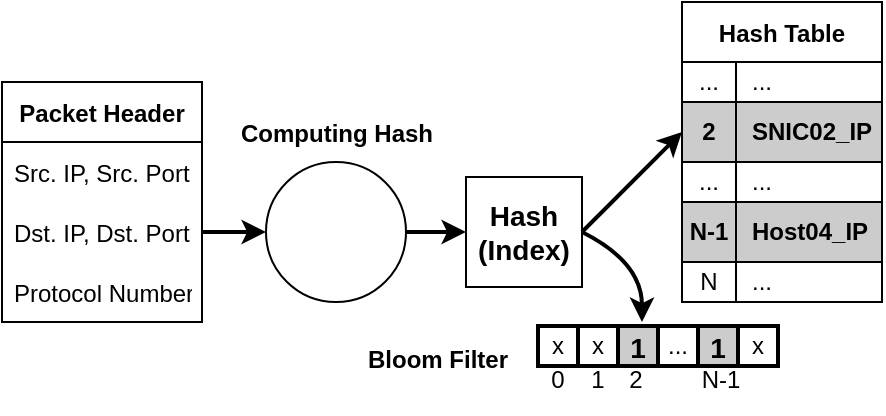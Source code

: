 <mxfile version="21.6.5" type="device" pages="2">
  <diagram id="z6GFneZXsX3bLya3yXDJ" name="Page-1">
    <mxGraphModel dx="1183" dy="696" grid="1" gridSize="10" guides="1" tooltips="1" connect="1" arrows="1" fold="1" page="1" pageScale="1" pageWidth="850" pageHeight="1100" math="0" shadow="0">
      <root>
        <mxCell id="0" />
        <mxCell id="1" parent="0" />
        <mxCell id="SzNj9BPnzzM-rA3rZb6I-1" value="Hash Table" style="shape=table;startSize=30;container=1;collapsible=0;childLayout=tableLayout;fixedRows=1;rowLines=1;fontStyle=1;rounded=0;shadow=0;swimlaneLine=1;resizeWidth=0;top=1;" parent="1" vertex="1">
          <mxGeometry x="370" y="50" width="100" height="150" as="geometry" />
        </mxCell>
        <mxCell id="SzNj9BPnzzM-rA3rZb6I-2" value="" style="shape=tableRow;horizontal=0;startSize=0;swimlaneHead=0;swimlaneBody=0;top=0;left=0;bottom=0;right=0;collapsible=0;dropTarget=0;fillColor=none;points=[[0,0.5],[1,0.5]];portConstraint=eastwest;" parent="SzNj9BPnzzM-rA3rZb6I-1" vertex="1">
          <mxGeometry y="30" width="100" height="20" as="geometry" />
        </mxCell>
        <mxCell id="SzNj9BPnzzM-rA3rZb6I-3" value="..." style="shape=partialRectangle;html=1;whiteSpace=wrap;connectable=0;fillColor=none;top=0;left=0;bottom=0;right=0;overflow=hidden;pointerEvents=1;" parent="SzNj9BPnzzM-rA3rZb6I-2" vertex="1">
          <mxGeometry width="27" height="20" as="geometry">
            <mxRectangle width="27" height="20" as="alternateBounds" />
          </mxGeometry>
        </mxCell>
        <mxCell id="SzNj9BPnzzM-rA3rZb6I-4" value="..." style="shape=partialRectangle;html=1;whiteSpace=wrap;connectable=0;fillColor=none;top=0;left=0;bottom=0;right=0;align=left;spacingLeft=6;overflow=hidden;strokeWidth=2;perimeterSpacing=2;" parent="SzNj9BPnzzM-rA3rZb6I-2" vertex="1">
          <mxGeometry x="27" width="73" height="20" as="geometry">
            <mxRectangle width="73" height="20" as="alternateBounds" />
          </mxGeometry>
        </mxCell>
        <mxCell id="SzNj9BPnzzM-rA3rZb6I-5" value="" style="shape=tableRow;horizontal=0;startSize=0;swimlaneHead=0;swimlaneBody=0;top=0;left=0;bottom=0;right=0;collapsible=0;dropTarget=0;fillColor=none;points=[[0,0.5],[1,0.5]];portConstraint=eastwest;" parent="SzNj9BPnzzM-rA3rZb6I-1" vertex="1">
          <mxGeometry y="50" width="100" height="30" as="geometry" />
        </mxCell>
        <mxCell id="SzNj9BPnzzM-rA3rZb6I-6" value="&lt;b&gt;2&lt;/b&gt;" style="shape=partialRectangle;html=1;whiteSpace=wrap;connectable=0;fillColor=#CCCCCC;top=1;left=1;bottom=1;right=1;overflow=hidden;gradientColor=none;perimeterSpacing=5;strokeWidth=1;shadow=0;" parent="SzNj9BPnzzM-rA3rZb6I-5" vertex="1">
          <mxGeometry width="27" height="30" as="geometry">
            <mxRectangle width="27" height="30" as="alternateBounds" />
          </mxGeometry>
        </mxCell>
        <mxCell id="SzNj9BPnzzM-rA3rZb6I-7" value="&lt;b&gt;SNIC02_IP&lt;/b&gt;" style="shape=partialRectangle;html=1;whiteSpace=wrap;connectable=0;fillColor=#CCCCCC;top=1;left=1;bottom=1;right=1;align=left;spacingLeft=6;overflow=hidden;strokeColor=default;strokeWidth=1;" parent="SzNj9BPnzzM-rA3rZb6I-5" vertex="1">
          <mxGeometry x="27" width="73" height="30" as="geometry">
            <mxRectangle width="73" height="30" as="alternateBounds" />
          </mxGeometry>
        </mxCell>
        <mxCell id="SzNj9BPnzzM-rA3rZb6I-8" value="" style="shape=tableRow;horizontal=0;startSize=0;swimlaneHead=0;swimlaneBody=0;top=0;left=0;bottom=0;right=0;collapsible=0;dropTarget=0;fillColor=none;points=[[0,0.5],[1,0.5]];portConstraint=eastwest;" parent="SzNj9BPnzzM-rA3rZb6I-1" vertex="1">
          <mxGeometry y="80" width="100" height="20" as="geometry" />
        </mxCell>
        <mxCell id="SzNj9BPnzzM-rA3rZb6I-9" value="..." style="shape=partialRectangle;html=1;whiteSpace=wrap;connectable=0;fillColor=none;top=0;left=0;bottom=0;right=0;overflow=hidden;" parent="SzNj9BPnzzM-rA3rZb6I-8" vertex="1">
          <mxGeometry width="27" height="20" as="geometry">
            <mxRectangle width="27" height="20" as="alternateBounds" />
          </mxGeometry>
        </mxCell>
        <mxCell id="SzNj9BPnzzM-rA3rZb6I-10" value="..." style="shape=partialRectangle;html=1;whiteSpace=wrap;connectable=0;fillColor=none;top=0;left=0;bottom=0;right=0;align=left;spacingLeft=6;overflow=hidden;" parent="SzNj9BPnzzM-rA3rZb6I-8" vertex="1">
          <mxGeometry x="27" width="73" height="20" as="geometry">
            <mxRectangle width="73" height="20" as="alternateBounds" />
          </mxGeometry>
        </mxCell>
        <mxCell id="SzNj9BPnzzM-rA3rZb6I-19" style="shape=tableRow;horizontal=0;startSize=0;swimlaneHead=0;swimlaneBody=0;top=0;left=0;bottom=0;right=0;collapsible=0;dropTarget=0;fillColor=none;points=[[0,0.5],[1,0.5]];portConstraint=eastwest;" parent="SzNj9BPnzzM-rA3rZb6I-1" vertex="1">
          <mxGeometry y="100" width="100" height="30" as="geometry" />
        </mxCell>
        <mxCell id="SzNj9BPnzzM-rA3rZb6I-20" value="&lt;b&gt;N-1&lt;/b&gt;" style="shape=partialRectangle;html=1;whiteSpace=wrap;connectable=0;fillColor=#CCCCCC;top=1;left=1;bottom=1;right=1;overflow=hidden;strokeWidth=1;" parent="SzNj9BPnzzM-rA3rZb6I-19" vertex="1">
          <mxGeometry width="27" height="30" as="geometry">
            <mxRectangle width="27" height="30" as="alternateBounds" />
          </mxGeometry>
        </mxCell>
        <mxCell id="SzNj9BPnzzM-rA3rZb6I-21" value="&lt;b&gt;Host04_IP&lt;/b&gt;" style="shape=partialRectangle;html=1;whiteSpace=wrap;connectable=0;fillColor=#CCCCCC;top=1;left=1;bottom=1;right=1;align=left;spacingLeft=6;overflow=hidden;" parent="SzNj9BPnzzM-rA3rZb6I-19" vertex="1">
          <mxGeometry x="27" width="73" height="30" as="geometry">
            <mxRectangle width="73" height="30" as="alternateBounds" />
          </mxGeometry>
        </mxCell>
        <mxCell id="SzNj9BPnzzM-rA3rZb6I-22" style="shape=tableRow;horizontal=0;startSize=0;swimlaneHead=0;swimlaneBody=0;top=0;left=0;bottom=0;right=0;collapsible=0;dropTarget=0;fillColor=none;points=[[0,0.5],[1,0.5]];portConstraint=eastwest;" parent="SzNj9BPnzzM-rA3rZb6I-1" vertex="1">
          <mxGeometry y="130" width="100" height="20" as="geometry" />
        </mxCell>
        <mxCell id="SzNj9BPnzzM-rA3rZb6I-23" value="N" style="shape=partialRectangle;html=1;whiteSpace=wrap;connectable=0;fillColor=none;top=0;left=0;bottom=0;right=0;overflow=hidden;" parent="SzNj9BPnzzM-rA3rZb6I-22" vertex="1">
          <mxGeometry width="27" height="20" as="geometry">
            <mxRectangle width="27" height="20" as="alternateBounds" />
          </mxGeometry>
        </mxCell>
        <mxCell id="SzNj9BPnzzM-rA3rZb6I-24" value="..." style="shape=partialRectangle;html=1;whiteSpace=wrap;connectable=0;fillColor=none;top=0;left=0;bottom=0;right=0;align=left;spacingLeft=6;overflow=hidden;" parent="SzNj9BPnzzM-rA3rZb6I-22" vertex="1">
          <mxGeometry x="27" width="73" height="20" as="geometry">
            <mxRectangle width="73" height="20" as="alternateBounds" />
          </mxGeometry>
        </mxCell>
        <mxCell id="SzNj9BPnzzM-rA3rZb6I-11" value="Packet Header" style="swimlane;fontStyle=1;childLayout=stackLayout;horizontal=1;startSize=30;horizontalStack=0;resizeParent=1;resizeParentMax=0;resizeLast=0;collapsible=1;marginBottom=0;" parent="1" vertex="1">
          <mxGeometry x="30" y="90" width="100" height="120" as="geometry" />
        </mxCell>
        <mxCell id="SzNj9BPnzzM-rA3rZb6I-12" value="Src. IP, Src. Port" style="text;strokeColor=none;fillColor=none;align=left;verticalAlign=middle;spacingLeft=4;spacingRight=4;overflow=hidden;points=[[0,0.5],[1,0.5]];portConstraint=eastwest;rotatable=0;" parent="SzNj9BPnzzM-rA3rZb6I-11" vertex="1">
          <mxGeometry y="30" width="100" height="30" as="geometry" />
        </mxCell>
        <mxCell id="SzNj9BPnzzM-rA3rZb6I-13" value="Dst. IP, Dst. Port" style="text;strokeColor=none;fillColor=none;align=left;verticalAlign=middle;spacingLeft=4;spacingRight=4;overflow=hidden;points=[[0,0.5],[1,0.5]];portConstraint=eastwest;rotatable=0;" parent="SzNj9BPnzzM-rA3rZb6I-11" vertex="1">
          <mxGeometry y="60" width="100" height="30" as="geometry" />
        </mxCell>
        <mxCell id="SzNj9BPnzzM-rA3rZb6I-14" value="Protocol Number" style="text;strokeColor=none;fillColor=none;align=left;verticalAlign=middle;spacingLeft=4;spacingRight=4;overflow=hidden;points=[[0,0.5],[1,0.5]];portConstraint=eastwest;rotatable=0;" parent="SzNj9BPnzzM-rA3rZb6I-11" vertex="1">
          <mxGeometry y="90" width="100" height="30" as="geometry" />
        </mxCell>
        <mxCell id="SzNj9BPnzzM-rA3rZb6I-18" style="edgeStyle=orthogonalEdgeStyle;rounded=0;orthogonalLoop=1;jettySize=auto;html=1;entryX=0;entryY=0.5;entryDx=0;entryDy=0;fontSize=14;strokeWidth=2;" parent="1" source="SzNj9BPnzzM-rA3rZb6I-15" target="SzNj9BPnzzM-rA3rZb6I-17" edge="1">
          <mxGeometry relative="1" as="geometry" />
        </mxCell>
        <mxCell id="SzNj9BPnzzM-rA3rZb6I-15" value="&lt;span style=&quot;caret-color: rgba(0, 0, 0, 0); color: rgba(0, 0, 0, 0); font-family: monospace; font-size: 0px; text-align: start;&quot;&gt;%3CmxGraphModel%3E%3Croot%3E%3CmxCell%20id%3D%220%22%2F%3E%3CmxCell%20id%3D%221%22%20parent%3D%220%22%2F%3E%3CmxCell%20id%3D%222%22%20value%3D%22%22%20style%3D%22shape%3Dimage%3Bhtml%3D1%3BverticalAlign%3Dtop%3BverticalLabelPosition%3Dbottom%3BlabelBackgroundColor%3D%23ffffff%3BimageAspect%3D0%3Baspect%3Dfixed%3Bimage%3Dhttps%3A%2F%2Fcdn3.iconfinder.com%2Fdata%2Ficons%2Fmodern-electronic-outline%2F64%2FElectronic__18-blender-128.png%3Bshadow%3D0%3Bsketch%3D0%3BfontSize%3D14%3BstrokeWidth%3D2%3BfillColor%3D%23CCCCCC%3BgradientColor%3Dnone%3B%22%20vertex%3D%221%22%20parent%3D%221%22%3E%3CmxGeometry%20x%3D%22150%22%20y%3D%22320%22%20width%3D%22128%22%20height%3D%22128%22%20as%3D%22geometry%22%2F%3E%3C%2FmxCell%3E%3C%2Froot%3E%3C%2FmxGraphModel%3E&lt;/span&gt;" style="ellipse;whiteSpace=wrap;html=1;aspect=fixed;" parent="1" vertex="1">
          <mxGeometry x="162" y="130" width="70" height="70" as="geometry" />
        </mxCell>
        <mxCell id="SzNj9BPnzzM-rA3rZb6I-16" style="edgeStyle=orthogonalEdgeStyle;rounded=0;orthogonalLoop=1;jettySize=auto;html=1;entryX=0;entryY=0.5;entryDx=0;entryDy=0;fontSize=14;strokeWidth=2;" parent="1" source="SzNj9BPnzzM-rA3rZb6I-13" target="SzNj9BPnzzM-rA3rZb6I-15" edge="1">
          <mxGeometry relative="1" as="geometry" />
        </mxCell>
        <mxCell id="SzNj9BPnzzM-rA3rZb6I-17" value="&lt;b&gt;Hash (Index)&lt;/b&gt;" style="rounded=0;whiteSpace=wrap;html=1;fontSize=14;" parent="1" vertex="1">
          <mxGeometry x="262" y="137.5" width="58" height="55" as="geometry" />
        </mxCell>
        <mxCell id="SzNj9BPnzzM-rA3rZb6I-43" value="&lt;b&gt;&lt;font style=&quot;font-size: 12px;&quot;&gt;Bloom Filter&lt;/font&gt;&lt;/b&gt;" style="text;html=1;strokeColor=none;fillColor=none;align=center;verticalAlign=middle;whiteSpace=wrap;rounded=0;fontSize=16;" parent="1" vertex="1">
          <mxGeometry x="198" y="212" width="100" height="30" as="geometry" />
        </mxCell>
        <mxCell id="SzNj9BPnzzM-rA3rZb6I-44" value="" style="curved=1;endArrow=classic;html=1;rounded=0;fontSize=14;strokeWidth=2;exitX=1;exitY=0.5;exitDx=0;exitDy=0;entryX=0;entryY=0.5;entryDx=0;entryDy=0;" parent="1" source="SzNj9BPnzzM-rA3rZb6I-17" target="SzNj9BPnzzM-rA3rZb6I-5" edge="1">
          <mxGeometry width="50" height="50" relative="1" as="geometry">
            <mxPoint x="330" y="70" as="sourcePoint" />
            <mxPoint x="380" y="20" as="targetPoint" />
            <Array as="points" />
          </mxGeometry>
        </mxCell>
        <mxCell id="SzNj9BPnzzM-rA3rZb6I-45" value="" style="curved=1;endArrow=classic;html=1;rounded=0;fontSize=14;strokeWidth=2;exitX=1;exitY=0.5;exitDx=0;exitDy=0;" parent="1" source="SzNj9BPnzzM-rA3rZb6I-17" edge="1">
          <mxGeometry width="50" height="50" relative="1" as="geometry">
            <mxPoint x="360" y="160" as="sourcePoint" />
            <mxPoint x="350" y="210" as="targetPoint" />
            <Array as="points">
              <mxPoint x="350" y="180" />
            </Array>
          </mxGeometry>
        </mxCell>
        <mxCell id="EmPIw5-OtbaAloxmQtAm-20" value="0" style="text;html=1;strokeColor=none;fillColor=none;align=center;verticalAlign=middle;whiteSpace=wrap;rounded=0;shadow=1;sketch=0;fontSize=12;" parent="1" vertex="1">
          <mxGeometry x="303" y="229" width="10" height="20" as="geometry" />
        </mxCell>
        <mxCell id="EmPIw5-OtbaAloxmQtAm-34" value="" style="shape=table;html=1;whiteSpace=wrap;startSize=0;container=1;collapsible=0;childLayout=tableLayout;shadow=0;sketch=0;fontSize=12;strokeWidth=2;fillColor=default;gradientColor=none;" parent="1" vertex="1">
          <mxGeometry x="298" y="212" width="120" height="20" as="geometry" />
        </mxCell>
        <mxCell id="EmPIw5-OtbaAloxmQtAm-35" value="" style="shape=tableRow;horizontal=0;startSize=0;swimlaneHead=0;swimlaneBody=0;top=0;left=0;bottom=0;right=0;collapsible=0;dropTarget=0;fillColor=none;points=[[0,0.5],[1,0.5]];portConstraint=eastwest;shadow=1;sketch=0;fontSize=12;strokeWidth=2;" parent="EmPIw5-OtbaAloxmQtAm-34" vertex="1">
          <mxGeometry width="120" height="20" as="geometry" />
        </mxCell>
        <mxCell id="EmPIw5-OtbaAloxmQtAm-36" value="x" style="shape=partialRectangle;html=1;whiteSpace=wrap;connectable=0;fillColor=none;top=0;left=0;bottom=0;right=0;overflow=hidden;shadow=1;sketch=0;fontSize=12;strokeWidth=2;" parent="EmPIw5-OtbaAloxmQtAm-35" vertex="1">
          <mxGeometry width="20" height="20" as="geometry">
            <mxRectangle width="20" height="20" as="alternateBounds" />
          </mxGeometry>
        </mxCell>
        <mxCell id="EmPIw5-OtbaAloxmQtAm-37" value="x" style="shape=partialRectangle;html=1;whiteSpace=wrap;connectable=0;fillColor=none;top=0;left=0;bottom=0;right=0;overflow=hidden;shadow=1;sketch=0;fontSize=12;strokeWidth=2;" parent="EmPIw5-OtbaAloxmQtAm-35" vertex="1">
          <mxGeometry x="20" width="20" height="20" as="geometry">
            <mxRectangle width="20" height="20" as="alternateBounds" />
          </mxGeometry>
        </mxCell>
        <mxCell id="EmPIw5-OtbaAloxmQtAm-47" value="&lt;b&gt;&lt;font style=&quot;font-size: 14px;&quot;&gt;1&lt;/font&gt;&lt;/b&gt;" style="shape=partialRectangle;html=1;whiteSpace=wrap;connectable=0;fillColor=#CCCCCC;top=1;left=1;bottom=1;right=1;overflow=hidden;shadow=0;sketch=0;fontSize=12;strokeWidth=2;gradientColor=none;" parent="EmPIw5-OtbaAloxmQtAm-35" vertex="1">
          <mxGeometry x="40" width="20" height="20" as="geometry">
            <mxRectangle width="20" height="20" as="alternateBounds" />
          </mxGeometry>
        </mxCell>
        <mxCell id="EmPIw5-OtbaAloxmQtAm-50" value="..." style="shape=partialRectangle;html=1;whiteSpace=wrap;connectable=0;fillColor=none;top=0;left=0;bottom=0;right=0;overflow=hidden;shadow=1;sketch=0;fontSize=12;strokeWidth=2;" parent="EmPIw5-OtbaAloxmQtAm-35" vertex="1">
          <mxGeometry x="60" width="20" height="20" as="geometry">
            <mxRectangle width="20" height="20" as="alternateBounds" />
          </mxGeometry>
        </mxCell>
        <mxCell id="EmPIw5-OtbaAloxmQtAm-53" value="&lt;b&gt;&lt;font style=&quot;font-size: 14px;&quot;&gt;1&lt;/font&gt;&lt;/b&gt;" style="shape=partialRectangle;html=1;whiteSpace=wrap;connectable=0;fillColor=#CCCCCC;top=1;left=1;bottom=1;right=1;overflow=hidden;shadow=0;sketch=0;fontSize=12;strokeWidth=2;gradientColor=none;" parent="EmPIw5-OtbaAloxmQtAm-35" vertex="1">
          <mxGeometry x="80" width="20" height="20" as="geometry">
            <mxRectangle width="20" height="20" as="alternateBounds" />
          </mxGeometry>
        </mxCell>
        <mxCell id="EmPIw5-OtbaAloxmQtAm-56" value="x" style="shape=partialRectangle;html=1;whiteSpace=wrap;connectable=0;fillColor=none;top=0;left=0;bottom=0;right=0;overflow=hidden;shadow=1;sketch=0;fontSize=12;strokeWidth=2;" parent="EmPIw5-OtbaAloxmQtAm-35" vertex="1">
          <mxGeometry x="100" width="20" height="20" as="geometry">
            <mxRectangle width="20" height="20" as="alternateBounds" />
          </mxGeometry>
        </mxCell>
        <mxCell id="EmPIw5-OtbaAloxmQtAm-63" value="1" style="text;html=1;strokeColor=none;fillColor=none;align=center;verticalAlign=middle;whiteSpace=wrap;rounded=0;shadow=1;sketch=0;fontSize=12;" parent="1" vertex="1">
          <mxGeometry x="323" y="229" width="10" height="20" as="geometry" />
        </mxCell>
        <mxCell id="EmPIw5-OtbaAloxmQtAm-64" value="2" style="text;html=1;strokeColor=none;fillColor=none;align=center;verticalAlign=middle;whiteSpace=wrap;rounded=0;shadow=1;sketch=0;fontSize=12;" parent="1" vertex="1">
          <mxGeometry x="342" y="229" width="10" height="20" as="geometry" />
        </mxCell>
        <mxCell id="EmPIw5-OtbaAloxmQtAm-66" value="N-1&lt;br&gt;" style="text;html=1;strokeColor=none;fillColor=none;align=center;verticalAlign=middle;whiteSpace=wrap;rounded=0;shadow=1;sketch=0;fontSize=12;" parent="1" vertex="1">
          <mxGeometry x="377" y="229" width="25" height="20" as="geometry" />
        </mxCell>
        <mxCell id="EmPIw5-OtbaAloxmQtAm-68" value="" style="shape=image;html=1;verticalAlign=top;verticalLabelPosition=bottom;labelBackgroundColor=#ffffff;imageAspect=0;aspect=fixed;image=https://cdn3.iconfinder.com/data/icons/modern-electronic-outline/64/Electronic__18-blender-128.png;shadow=0;sketch=0;fontSize=14;strokeWidth=2;fillColor=#CCCCCC;gradientColor=none;" parent="1" vertex="1">
          <mxGeometry x="167" y="135" width="60" height="60" as="geometry" />
        </mxCell>
        <mxCell id="EmPIw5-OtbaAloxmQtAm-73" value="&lt;b&gt;&lt;font style=&quot;font-size: 12px;&quot;&gt;Computing Hash&lt;/font&gt;&lt;/b&gt;" style="text;html=1;strokeColor=none;fillColor=none;align=center;verticalAlign=middle;whiteSpace=wrap;rounded=0;shadow=0;sketch=0;fontSize=14;" parent="1" vertex="1">
          <mxGeometry x="145.5" y="100" width="103" height="30" as="geometry" />
        </mxCell>
      </root>
    </mxGraphModel>
  </diagram>
  <diagram id="CoTDxpubbv2Yw9d-ovCS" name="Page-2">
    <mxGraphModel dx="1183" dy="696" grid="1" gridSize="10" guides="1" tooltips="1" connect="1" arrows="1" fold="1" page="1" pageScale="1" pageWidth="850" pageHeight="1100" math="0" shadow="0">
      <root>
        <mxCell id="0" />
        <mxCell id="1" parent="0" />
        <mxCell id="ryl-W8s21cAbe7zijBVm-1" value="" style="outlineConnect=0;dashed=0;verticalLabelPosition=bottom;verticalAlign=top;align=center;html=1;shape=mxgraph.aws3.classic_load_balancer;fillColor=#F58534;gradientColor=none;" vertex="1" parent="1">
          <mxGeometry x="330" y="174" width="69" height="72" as="geometry" />
        </mxCell>
        <mxCell id="ryl-W8s21cAbe7zijBVm-2" value="" style="image;html=1;image=img/lib/clip_art/computers/Server_128x128.png" vertex="1" parent="1">
          <mxGeometry x="440" y="90" width="80" height="80" as="geometry" />
        </mxCell>
        <mxCell id="ryl-W8s21cAbe7zijBVm-3" value="" style="image;html=1;image=img/lib/clip_art/computers/Server_128x128.png" vertex="1" parent="1">
          <mxGeometry x="440" y="170" width="80" height="80" as="geometry" />
        </mxCell>
        <mxCell id="ryl-W8s21cAbe7zijBVm-4" value="" style="image;html=1;image=img/lib/clip_art/computers/Server_128x128.png" vertex="1" parent="1">
          <mxGeometry x="440" y="300" width="80" height="80" as="geometry" />
        </mxCell>
        <mxCell id="ryl-W8s21cAbe7zijBVm-5" value="" style="endArrow=none;dashed=1;html=1;dashPattern=1 3;strokeWidth=2;rounded=0;" edge="1" parent="1">
          <mxGeometry width="50" height="50" relative="1" as="geometry">
            <mxPoint x="480" y="300" as="sourcePoint" />
            <mxPoint x="480" y="240" as="targetPoint" />
          </mxGeometry>
        </mxCell>
        <mxCell id="ryl-W8s21cAbe7zijBVm-6" value="" style="shape=flexArrow;endArrow=classic;html=1;rounded=0;entryX=0;entryY=0.5;entryDx=0;entryDy=0;exitX=0.855;exitY=0.145;exitDx=0;exitDy=0;exitPerimeter=0;fillColor=#B3B3B3;strokeColor=none;" edge="1" parent="1" source="ryl-W8s21cAbe7zijBVm-1" target="ryl-W8s21cAbe7zijBVm-2">
          <mxGeometry width="50" height="50" relative="1" as="geometry">
            <mxPoint x="350" y="190" as="sourcePoint" />
            <mxPoint x="390" y="190" as="targetPoint" />
          </mxGeometry>
        </mxCell>
        <mxCell id="ryl-W8s21cAbe7zijBVm-9" value="" style="shape=flexArrow;endArrow=classic;html=1;rounded=0;entryX=0;entryY=0.5;entryDx=0;entryDy=0;exitX=1;exitY=0.5;exitDx=0;exitDy=0;exitPerimeter=0;fillColor=#B3B3B3;strokeColor=none;" edge="1" parent="1" source="ryl-W8s21cAbe7zijBVm-1" target="ryl-W8s21cAbe7zijBVm-3">
          <mxGeometry width="50" height="50" relative="1" as="geometry">
            <mxPoint x="290" y="360" as="sourcePoint" />
            <mxPoint x="421" y="270" as="targetPoint" />
          </mxGeometry>
        </mxCell>
        <mxCell id="ryl-W8s21cAbe7zijBVm-10" value="" style="shape=flexArrow;endArrow=classic;html=1;rounded=0;entryX=0.013;entryY=0.35;entryDx=0;entryDy=0;exitX=0.855;exitY=0.855;exitDx=0;exitDy=0;exitPerimeter=0;fillColor=#B3B3B3;strokeColor=none;entryPerimeter=0;" edge="1" parent="1" source="ryl-W8s21cAbe7zijBVm-1" target="ryl-W8s21cAbe7zijBVm-4">
          <mxGeometry width="50" height="50" relative="1" as="geometry">
            <mxPoint x="329" y="240" as="sourcePoint" />
            <mxPoint x="460" y="150" as="targetPoint" />
          </mxGeometry>
        </mxCell>
        <mxCell id="ryl-W8s21cAbe7zijBVm-12" value="" style="shape=flexArrow;endArrow=classic;html=1;rounded=0;entryX=0;entryY=0.5;entryDx=0;entryDy=0;entryPerimeter=0;endWidth=54;endSize=14;width=30;fillColor=#B3B3B3;strokeColor=none;" edge="1" parent="1" target="ryl-W8s21cAbe7zijBVm-1">
          <mxGeometry width="50" height="50" relative="1" as="geometry">
            <mxPoint x="170" y="210" as="sourcePoint" />
            <mxPoint x="120" y="240" as="targetPoint" />
          </mxGeometry>
        </mxCell>
        <mxCell id="ryl-W8s21cAbe7zijBVm-14" value="&lt;b&gt;Load Balancer&lt;/b&gt;" style="text;html=1;align=center;verticalAlign=middle;resizable=0;points=[];autosize=1;strokeColor=none;fillColor=none;" vertex="1" parent="1">
          <mxGeometry x="300.5" y="146" width="110" height="30" as="geometry" />
        </mxCell>
        <mxCell id="ryl-W8s21cAbe7zijBVm-15" value="&lt;b&gt;Servers&lt;/b&gt;" style="text;html=1;align=center;verticalAlign=middle;resizable=0;points=[];autosize=1;strokeColor=none;fillColor=none;" vertex="1" parent="1">
          <mxGeometry x="445" y="70" width="70" height="30" as="geometry" />
        </mxCell>
        <mxCell id="ryl-W8s21cAbe7zijBVm-17" value="&lt;b&gt;Requests or Loads&lt;/b&gt;" style="text;html=1;align=center;verticalAlign=middle;resizable=0;points=[];autosize=1;strokeColor=none;fillColor=none;" vertex="1" parent="1">
          <mxGeometry x="166" y="168" width="130" height="30" as="geometry" />
        </mxCell>
      </root>
    </mxGraphModel>
  </diagram>
</mxfile>
